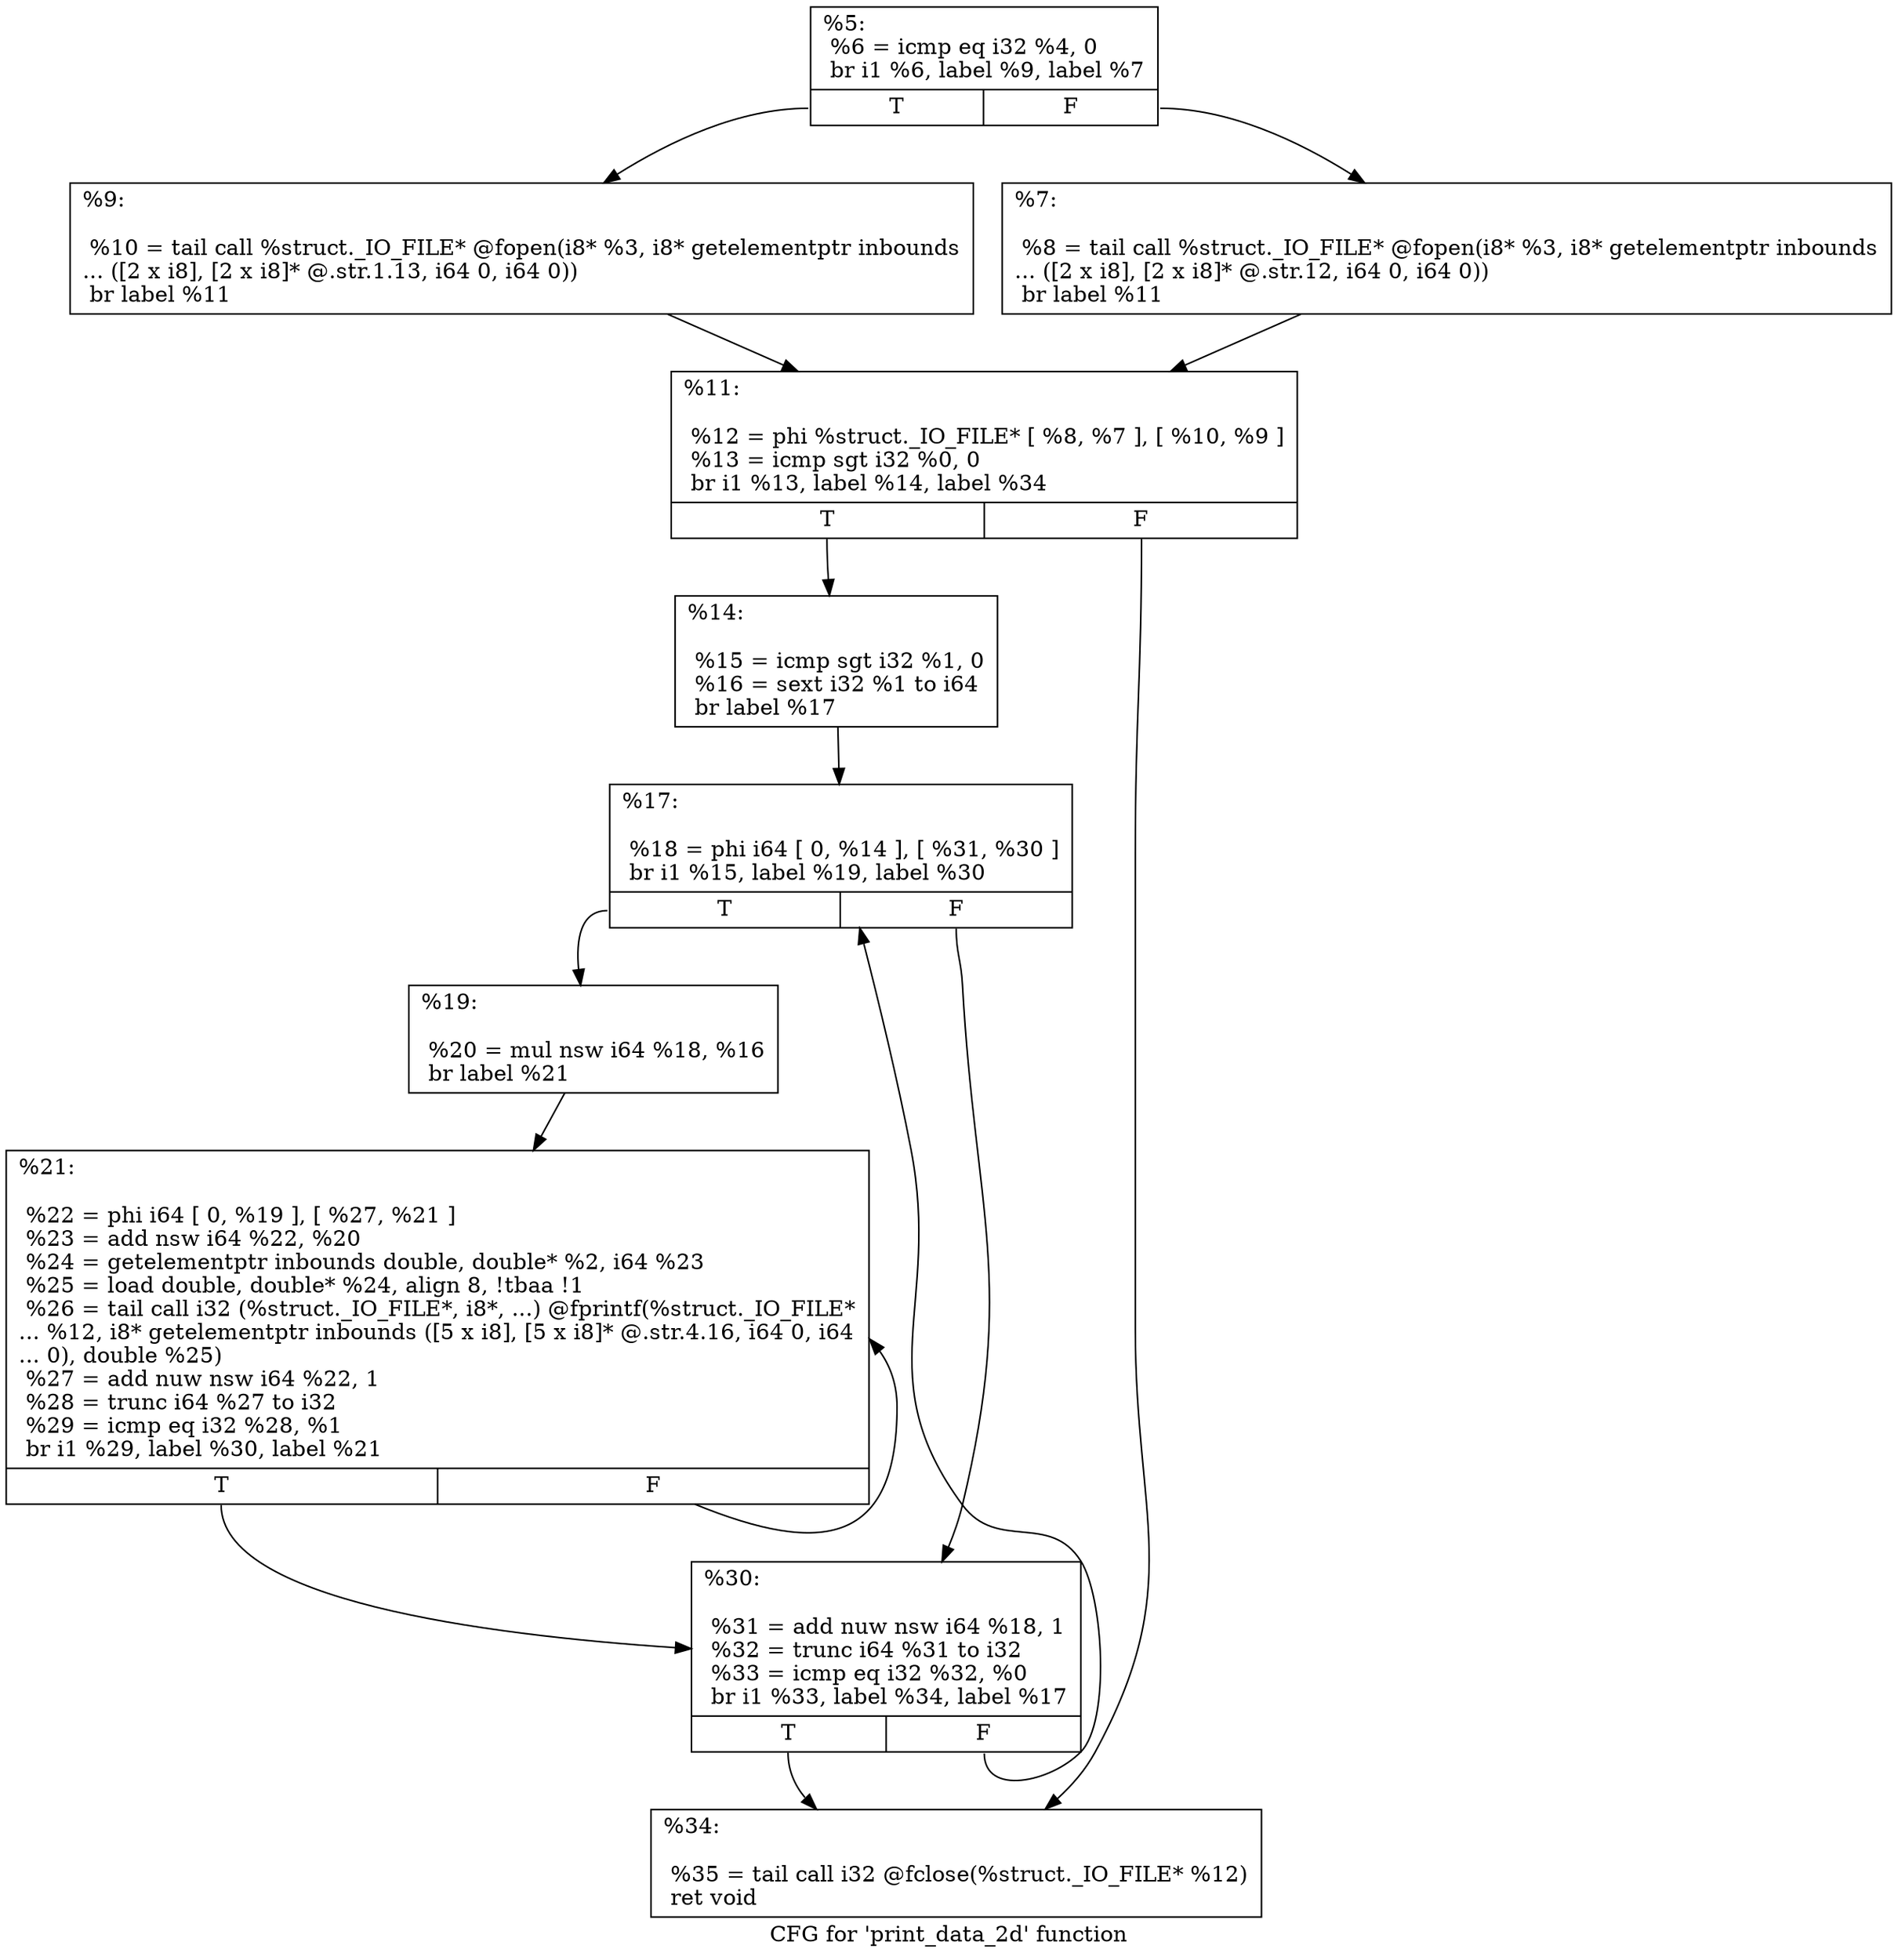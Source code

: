 digraph "CFG for 'print_data_2d' function" {
	label="CFG for 'print_data_2d' function";

	Node0x31762a0 [shape=record,label="{%5:\l  %6 = icmp eq i32 %4, 0\l  br i1 %6, label %9, label %7\l|{<s0>T|<s1>F}}"];
	Node0x31762a0:s0 -> Node0x3176340;
	Node0x31762a0:s1 -> Node0x31762f0;
	Node0x31762f0 [shape=record,label="{%7:\l\l  %8 = tail call %struct._IO_FILE* @fopen(i8* %3, i8* getelementptr inbounds\l... ([2 x i8], [2 x i8]* @.str.12, i64 0, i64 0))\l  br label %11\l}"];
	Node0x31762f0 -> Node0x3176390;
	Node0x3176340 [shape=record,label="{%9:\l\l  %10 = tail call %struct._IO_FILE* @fopen(i8* %3, i8* getelementptr inbounds\l... ([2 x i8], [2 x i8]* @.str.1.13, i64 0, i64 0))\l  br label %11\l}"];
	Node0x3176340 -> Node0x3176390;
	Node0x3176390 [shape=record,label="{%11:\l\l  %12 = phi %struct._IO_FILE* [ %8, %7 ], [ %10, %9 ]\l  %13 = icmp sgt i32 %0, 0\l  br i1 %13, label %14, label %34\l|{<s0>T|<s1>F}}"];
	Node0x3176390:s0 -> Node0x31763e0;
	Node0x3176390:s1 -> Node0x3176570;
	Node0x31763e0 [shape=record,label="{%14:\l\l  %15 = icmp sgt i32 %1, 0\l  %16 = sext i32 %1 to i64\l  br label %17\l}"];
	Node0x31763e0 -> Node0x3176430;
	Node0x3176430 [shape=record,label="{%17:\l\l  %18 = phi i64 [ 0, %14 ], [ %31, %30 ]\l  br i1 %15, label %19, label %30\l|{<s0>T|<s1>F}}"];
	Node0x3176430:s0 -> Node0x3176480;
	Node0x3176430:s1 -> Node0x3176520;
	Node0x3176480 [shape=record,label="{%19:\l\l  %20 = mul nsw i64 %18, %16\l  br label %21\l}"];
	Node0x3176480 -> Node0x31764d0;
	Node0x31764d0 [shape=record,label="{%21:\l\l  %22 = phi i64 [ 0, %19 ], [ %27, %21 ]\l  %23 = add nsw i64 %22, %20\l  %24 = getelementptr inbounds double, double* %2, i64 %23\l  %25 = load double, double* %24, align 8, !tbaa !1\l  %26 = tail call i32 (%struct._IO_FILE*, i8*, ...) @fprintf(%struct._IO_FILE*\l... %12, i8* getelementptr inbounds ([5 x i8], [5 x i8]* @.str.4.16, i64 0, i64\l... 0), double %25)\l  %27 = add nuw nsw i64 %22, 1\l  %28 = trunc i64 %27 to i32\l  %29 = icmp eq i32 %28, %1\l  br i1 %29, label %30, label %21\l|{<s0>T|<s1>F}}"];
	Node0x31764d0:s0 -> Node0x3176520;
	Node0x31764d0:s1 -> Node0x31764d0;
	Node0x3176520 [shape=record,label="{%30:\l\l  %31 = add nuw nsw i64 %18, 1\l  %32 = trunc i64 %31 to i32\l  %33 = icmp eq i32 %32, %0\l  br i1 %33, label %34, label %17\l|{<s0>T|<s1>F}}"];
	Node0x3176520:s0 -> Node0x3176570;
	Node0x3176520:s1 -> Node0x3176430;
	Node0x3176570 [shape=record,label="{%34:\l\l  %35 = tail call i32 @fclose(%struct._IO_FILE* %12)\l  ret void\l}"];
}
